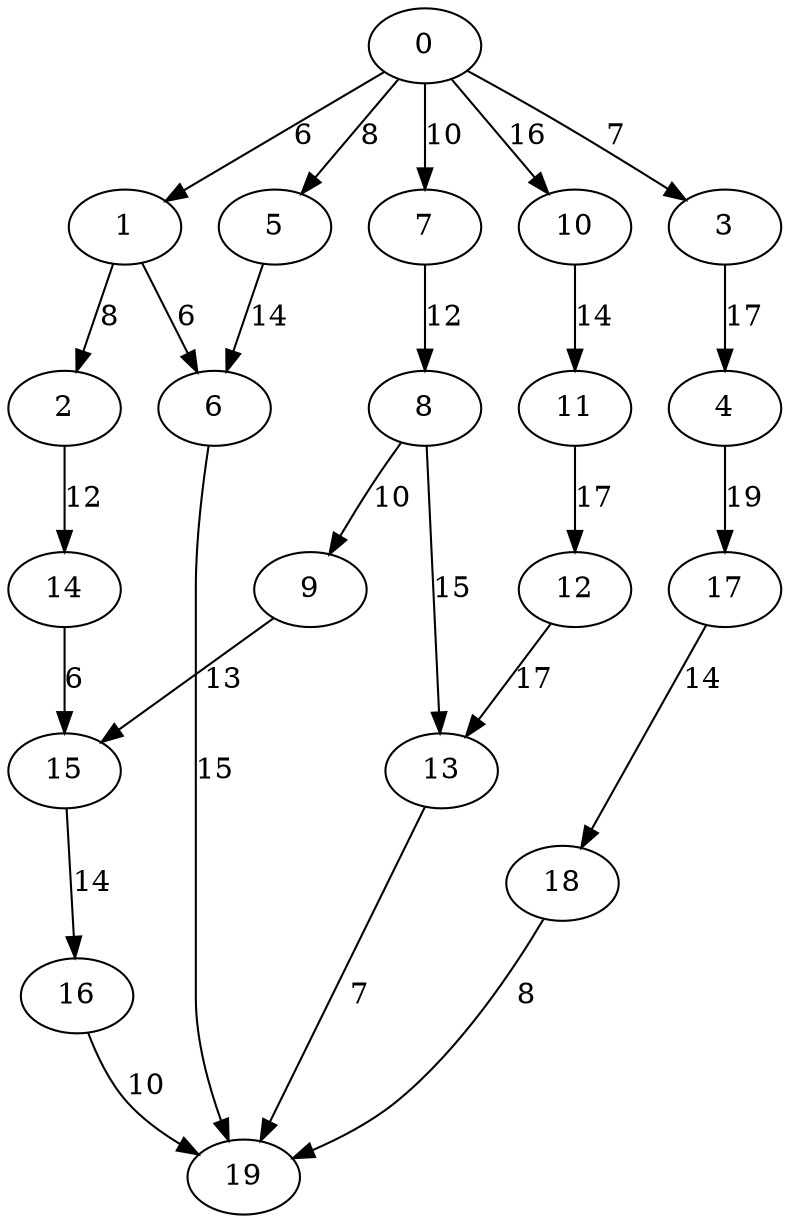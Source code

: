 digraph t20p8_0 {
0 -> 1 [ label = 6 ];
0 -> 3 [ label = 7 ];
0 -> 5 [ label = 8 ];
0 -> 7 [ label = 10 ];
0 -> 10 [ label = 16 ];
1 -> 2 [ label = 8 ];
1 -> 6 [ label = 6 ];
2 -> 14 [ label = 12 ];
3 -> 4 [ label = 17 ];
4 -> 17 [ label = 19 ];
5 -> 6 [ label = 14 ];
6 -> 19 [ label = 15 ];
7 -> 8 [ label = 12 ];
8 -> 9 [ label = 10 ];
8 -> 13 [ label = 15 ];
9 -> 15 [ label = 13 ];
10 -> 11 [ label = 14 ];
11 -> 12 [ label = 17 ];
12 -> 13 [ label = 17 ];
13 -> 19 [ label = 7 ];
14 -> 15 [ label = 6 ];
15 -> 16 [ label = 14 ];
16 -> 19 [ label = 10 ];
17 -> 18 [ label = 14 ];
18 -> 19 [ label = 8 ];
 }

